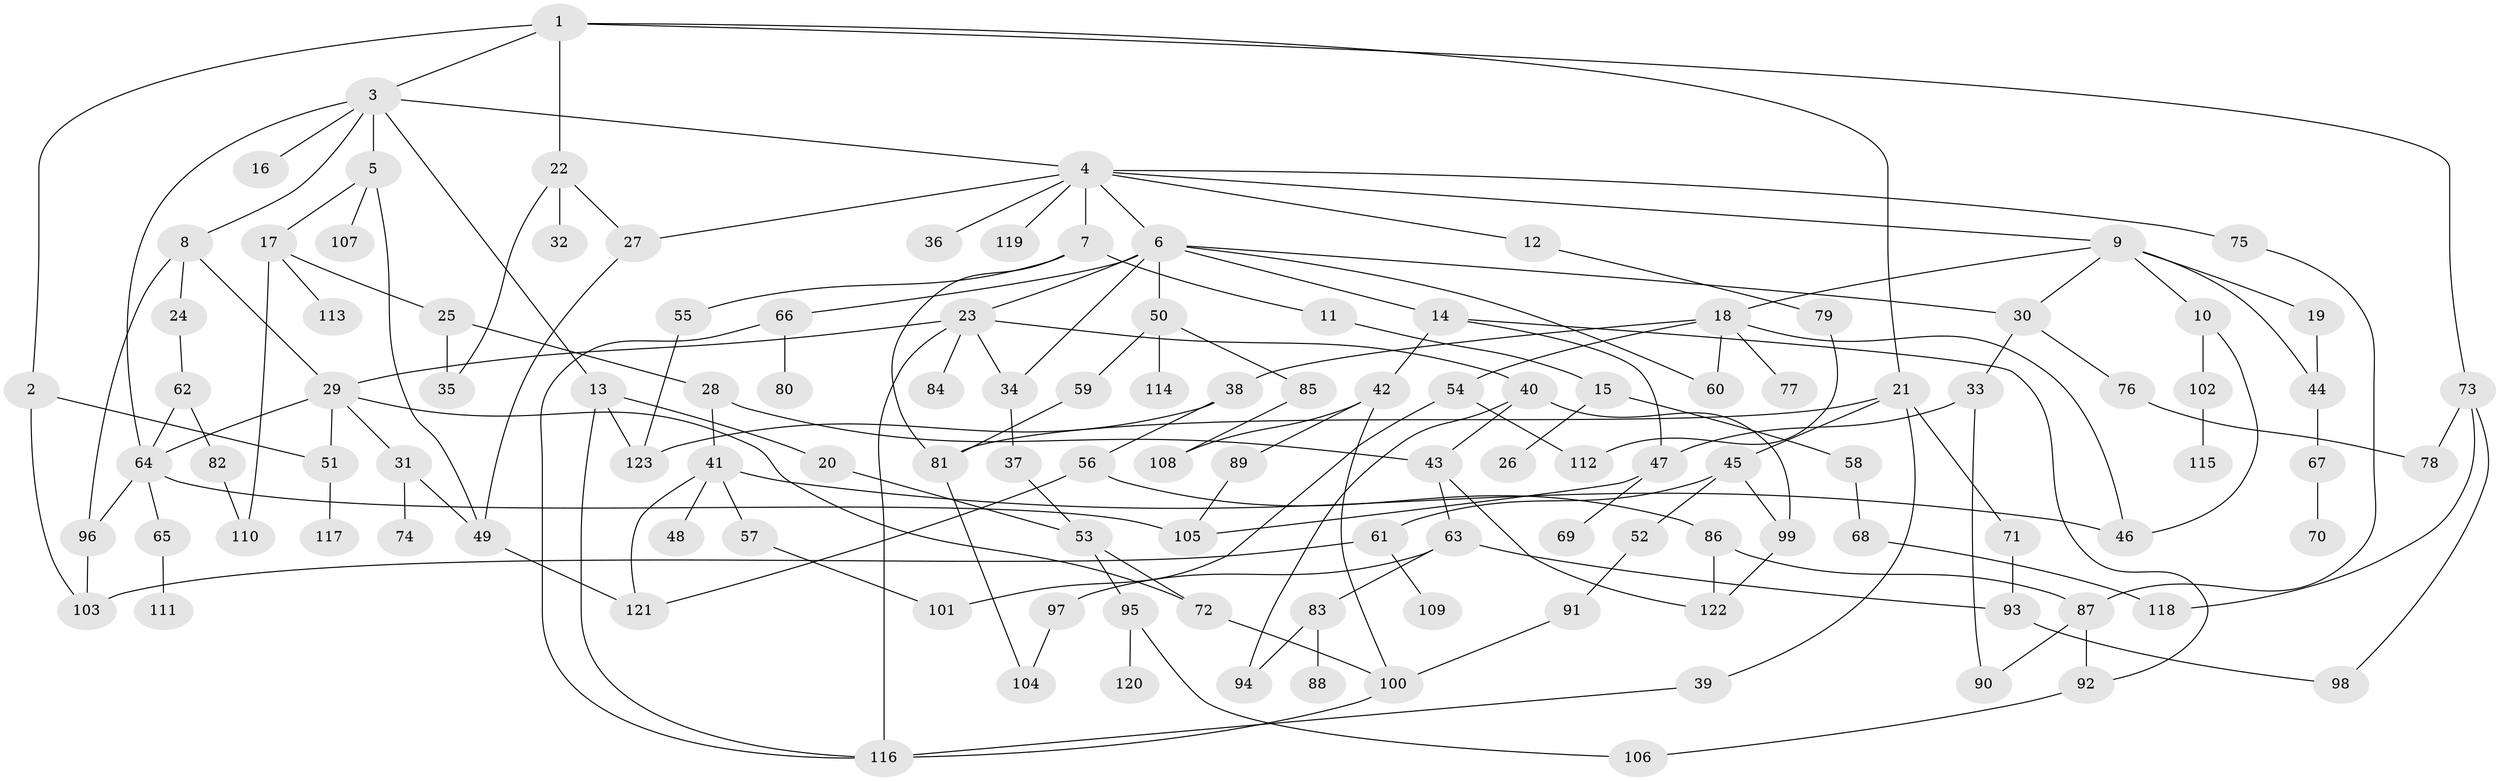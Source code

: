// coarse degree distribution, {7: 0.023809523809523808, 3: 0.21428571428571427, 9: 0.03571428571428571, 10: 0.011904761904761904, 6: 0.047619047619047616, 5: 0.08333333333333333, 4: 0.11904761904761904, 2: 0.27380952380952384, 1: 0.19047619047619047}
// Generated by graph-tools (version 1.1) at 2025/51/02/27/25 19:51:38]
// undirected, 123 vertices, 174 edges
graph export_dot {
graph [start="1"]
  node [color=gray90,style=filled];
  1;
  2;
  3;
  4;
  5;
  6;
  7;
  8;
  9;
  10;
  11;
  12;
  13;
  14;
  15;
  16;
  17;
  18;
  19;
  20;
  21;
  22;
  23;
  24;
  25;
  26;
  27;
  28;
  29;
  30;
  31;
  32;
  33;
  34;
  35;
  36;
  37;
  38;
  39;
  40;
  41;
  42;
  43;
  44;
  45;
  46;
  47;
  48;
  49;
  50;
  51;
  52;
  53;
  54;
  55;
  56;
  57;
  58;
  59;
  60;
  61;
  62;
  63;
  64;
  65;
  66;
  67;
  68;
  69;
  70;
  71;
  72;
  73;
  74;
  75;
  76;
  77;
  78;
  79;
  80;
  81;
  82;
  83;
  84;
  85;
  86;
  87;
  88;
  89;
  90;
  91;
  92;
  93;
  94;
  95;
  96;
  97;
  98;
  99;
  100;
  101;
  102;
  103;
  104;
  105;
  106;
  107;
  108;
  109;
  110;
  111;
  112;
  113;
  114;
  115;
  116;
  117;
  118;
  119;
  120;
  121;
  122;
  123;
  1 -- 2;
  1 -- 3;
  1 -- 21;
  1 -- 22;
  1 -- 73;
  2 -- 103;
  2 -- 51;
  3 -- 4;
  3 -- 5;
  3 -- 8;
  3 -- 13;
  3 -- 16;
  3 -- 64;
  4 -- 6;
  4 -- 7;
  4 -- 9;
  4 -- 12;
  4 -- 27;
  4 -- 36;
  4 -- 75;
  4 -- 119;
  5 -- 17;
  5 -- 49;
  5 -- 107;
  6 -- 14;
  6 -- 23;
  6 -- 50;
  6 -- 66;
  6 -- 34;
  6 -- 30;
  6 -- 60;
  7 -- 11;
  7 -- 55;
  7 -- 81;
  8 -- 24;
  8 -- 96;
  8 -- 29;
  9 -- 10;
  9 -- 18;
  9 -- 19;
  9 -- 30;
  9 -- 44;
  10 -- 46;
  10 -- 102;
  11 -- 15;
  12 -- 79;
  13 -- 20;
  13 -- 123;
  13 -- 116;
  14 -- 42;
  14 -- 92;
  14 -- 47;
  15 -- 26;
  15 -- 58;
  17 -- 25;
  17 -- 110;
  17 -- 113;
  18 -- 38;
  18 -- 54;
  18 -- 60;
  18 -- 77;
  18 -- 46;
  19 -- 44;
  20 -- 53;
  21 -- 39;
  21 -- 45;
  21 -- 71;
  21 -- 81;
  22 -- 32;
  22 -- 35;
  22 -- 27;
  23 -- 29;
  23 -- 34;
  23 -- 40;
  23 -- 84;
  23 -- 116;
  24 -- 62;
  25 -- 28;
  25 -- 35;
  27 -- 49;
  28 -- 41;
  28 -- 43;
  29 -- 31;
  29 -- 51;
  29 -- 72;
  29 -- 64;
  30 -- 33;
  30 -- 76;
  31 -- 74;
  31 -- 49;
  33 -- 47;
  33 -- 90;
  34 -- 37;
  37 -- 53;
  38 -- 56;
  38 -- 123;
  39 -- 116;
  40 -- 43;
  40 -- 94;
  40 -- 99;
  41 -- 48;
  41 -- 57;
  41 -- 121;
  41 -- 46;
  42 -- 89;
  42 -- 108;
  42 -- 100;
  43 -- 63;
  43 -- 122;
  44 -- 67;
  45 -- 52;
  45 -- 61;
  45 -- 99;
  47 -- 69;
  47 -- 105;
  49 -- 121;
  50 -- 59;
  50 -- 85;
  50 -- 114;
  51 -- 117;
  52 -- 91;
  53 -- 95;
  53 -- 72;
  54 -- 112;
  54 -- 101;
  55 -- 123;
  56 -- 86;
  56 -- 121;
  57 -- 101;
  58 -- 68;
  59 -- 81;
  61 -- 103;
  61 -- 109;
  62 -- 64;
  62 -- 82;
  63 -- 83;
  63 -- 97;
  63 -- 93;
  64 -- 65;
  64 -- 96;
  64 -- 105;
  65 -- 111;
  66 -- 80;
  66 -- 116;
  67 -- 70;
  68 -- 118;
  71 -- 93;
  72 -- 100;
  73 -- 78;
  73 -- 98;
  73 -- 118;
  75 -- 87;
  76 -- 78;
  79 -- 112;
  81 -- 104;
  82 -- 110;
  83 -- 88;
  83 -- 94;
  85 -- 108;
  86 -- 87;
  86 -- 122;
  87 -- 90;
  87 -- 92;
  89 -- 105;
  91 -- 100;
  92 -- 106;
  93 -- 98;
  95 -- 106;
  95 -- 120;
  96 -- 103;
  97 -- 104;
  99 -- 122;
  100 -- 116;
  102 -- 115;
}
